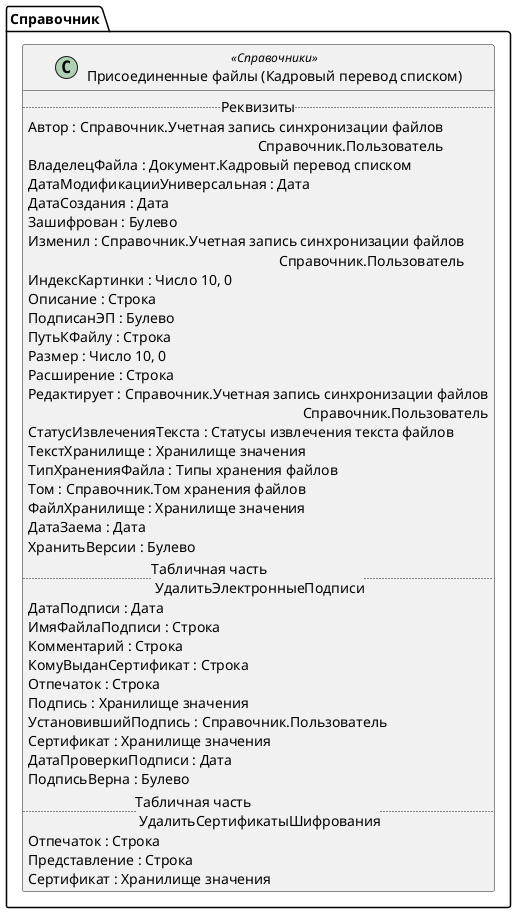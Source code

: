 ﻿@startuml КадровыйПереводСпискомПрисоединенныеФайлы
'!include templates.wsd
'..\include templates.wsd
class Справочник.КадровыйПереводСпискомПрисоединенныеФайлы as "Присоединенные файлы (Кадровый перевод списком)" <<Справочники>>
{
..Реквизиты..
Автор : Справочник.Учетная запись синхронизации файлов\rСправочник.Пользователь
ВладелецФайла : Документ.Кадровый перевод списком
ДатаМодификацииУниверсальная : Дата
ДатаСоздания : Дата
Зашифрован : Булево
Изменил : Справочник.Учетная запись синхронизации файлов\rСправочник.Пользователь
ИндексКартинки : Число 10, 0
Описание : Строка
ПодписанЭП : Булево
ПутьКФайлу : Строка
Размер : Число 10, 0
Расширение : Строка
Редактирует : Справочник.Учетная запись синхронизации файлов\rСправочник.Пользователь
СтатусИзвлеченияТекста : Статусы извлечения текста файлов
ТекстХранилище : Хранилище значения
ТипХраненияФайла : Типы хранения файлов
Том : Справочник.Том хранения файлов
ФайлХранилище : Хранилище значения
ДатаЗаема : Дата
ХранитьВерсии : Булево
..Табличная часть \n УдалитьЭлектронныеПодписи..
ДатаПодписи : Дата
ИмяФайлаПодписи : Строка
Комментарий : Строка
КомуВыданСертификат : Строка
Отпечаток : Строка
Подпись : Хранилище значения
УстановившийПодпись : Справочник.Пользователь
Сертификат : Хранилище значения
ДатаПроверкиПодписи : Дата
ПодписьВерна : Булево
..Табличная часть \n УдалитьСертификатыШифрования..
Отпечаток : Строка
Представление : Строка
Сертификат : Хранилище значения
}
@enduml
